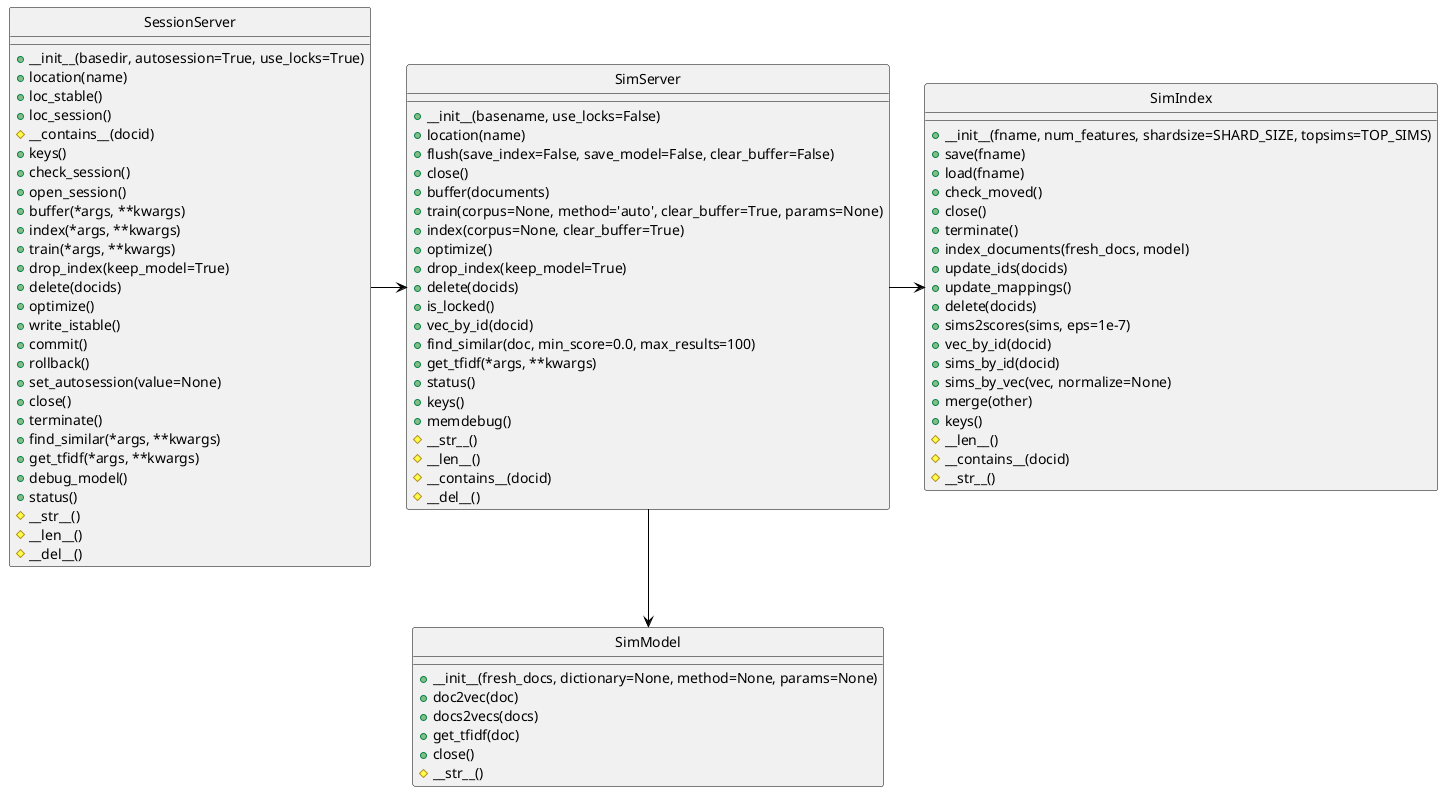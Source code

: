 @startuml

'skinparam monochrome true
'skinparam classBackgroundColor White
skinparam classArrowColor Black
skinparam classBorderColor Black
skinparam stereotypeCBackgroundColor Gray
'hide members
hide circle

class SimIndex {
    +__init__(fname, num_features, shardsize=SHARD_SIZE, topsims=TOP_SIMS)
    +save(fname)
    +load(fname)
    +check_moved()
    +close()
    +terminate()
    +index_documents(fresh_docs, model)
    +update_ids(docids)
    +update_mappings()
    +delete(docids)
    +sims2scores(sims, eps=1e-7)
    +vec_by_id(docid)
    +sims_by_id(docid)
    +sims_by_vec(vec, normalize=None)
    +merge(other)
    +keys()
    #__len__()
    #__contains__(docid)
    #__str__()
}

class SimModel {
    +__init__(fresh_docs, dictionary=None, method=None, params=None)
    +doc2vec(doc)
    +docs2vecs(docs)
    +get_tfidf(doc)
    +close()
    #__str__()

'class IterableCorpus {
'    #__iter__()
'    #__len__()
'}
}

class SimServer {
    +__init__(basename, use_locks=False)
    +location(name)
    +flush(save_index=False, save_model=False, clear_buffer=False)
    +close()
    +buffer(documents)
    +train(corpus=None, method='auto', clear_buffer=True, params=None)
    +index(corpus=None, clear_buffer=True)
    +optimize()
    +drop_index(keep_model=True)
    +delete(docids)
    +is_locked()
    +vec_by_id(docid)
    +find_similar(doc, min_score=0.0, max_results=100)
    +get_tfidf(*args, **kwargs)
    +status()
    +keys()
    +memdebug()
    #__str__()
    #__len__()
    #__contains__(docid)
    #__del__()
}

class SessionServer {
    +__init__(basedir, autosession=True, use_locks=True)
    +location(name)
    +loc_stable()
    +loc_session()
    #__contains__(docid)
    +keys()
    +check_session()
    +open_session()
    +buffer(*args, **kwargs)
    +index(*args, **kwargs)
    +train(*args, **kwargs)
    +drop_index(keep_model=True)
    +delete(docids)
    +optimize()
    +write_istable()
    +commit()
    +rollback()
    +set_autosession(value=None)
    +close()
    +terminate()
    +find_similar(*args, **kwargs)
    +get_tfidf(*args, **kwargs)
    +debug_model()
    +status()
    #__str__()
    #__len__()
    #__del__()
}

SessionServer -r-> SimServer
SimServer -r-> SimIndex
SimServer -d-> SimModel

'SimIndex -u-|> gensim.utils.SaveLoad
'SimModel -r-|> gensim.utils.SaveLoad
'SessionServer -u-|> gensim.utils.SaveLoad

@enduml
